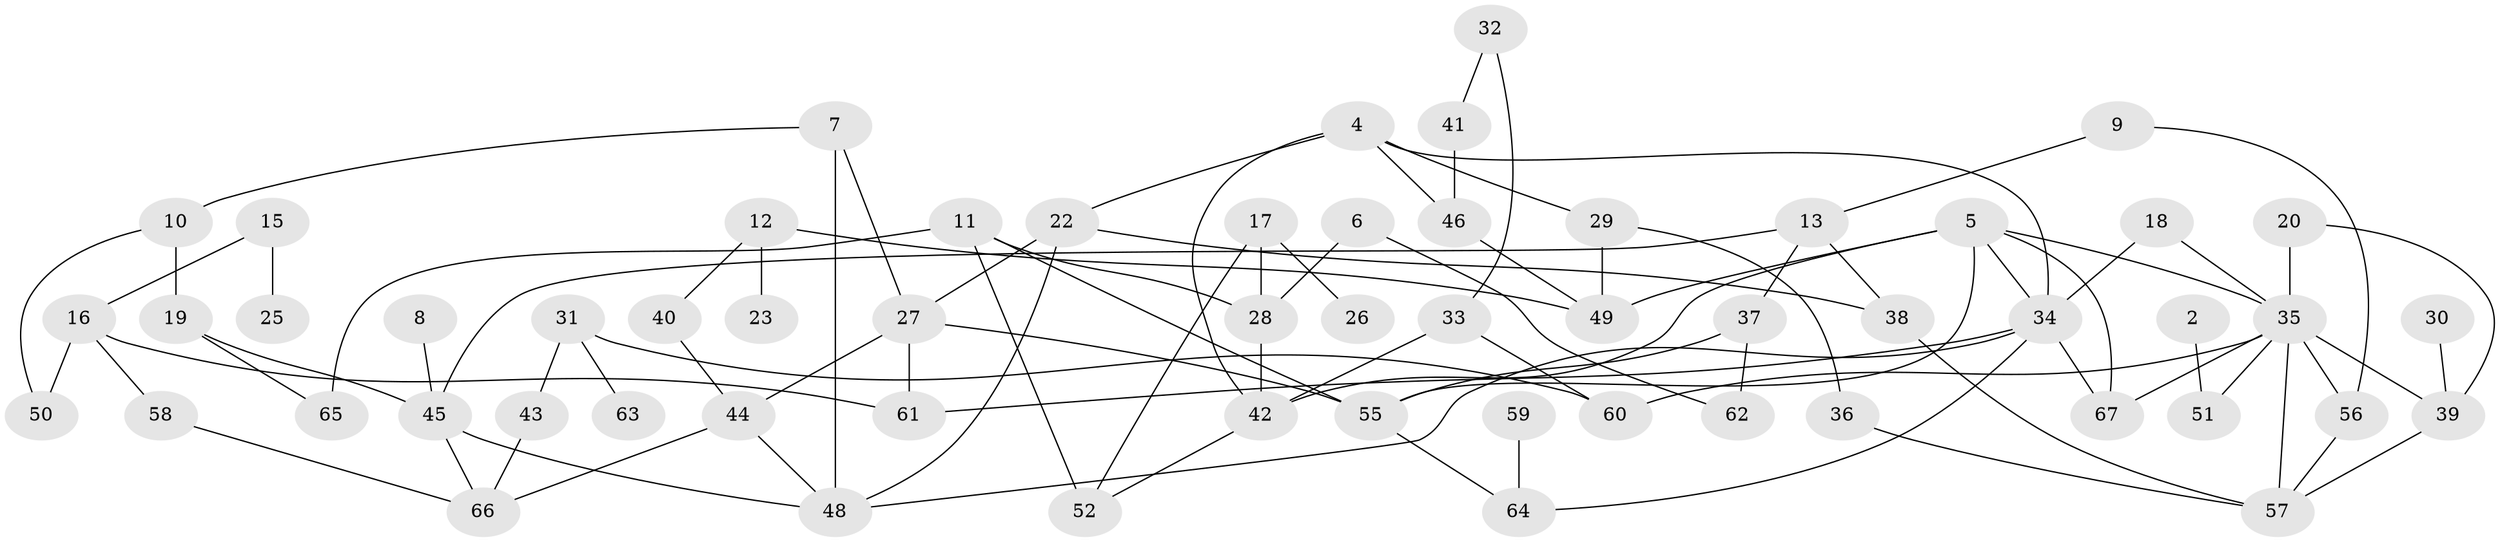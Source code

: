 // original degree distribution, {2: 0.2556390977443609, 4: 0.10526315789473684, 1: 0.23308270676691728, 0: 0.06015037593984962, 3: 0.24812030075187969, 5: 0.08270676691729323, 7: 0.007518796992481203, 6: 0.007518796992481203}
// Generated by graph-tools (version 1.1) at 2025/35/03/04/25 23:35:56]
// undirected, 59 vertices, 91 edges
graph export_dot {
  node [color=gray90,style=filled];
  2;
  4;
  5;
  6;
  7;
  8;
  9;
  10;
  11;
  12;
  13;
  15;
  16;
  17;
  18;
  19;
  20;
  22;
  23;
  25;
  26;
  27;
  28;
  29;
  30;
  31;
  32;
  33;
  34;
  35;
  36;
  37;
  38;
  39;
  40;
  41;
  42;
  43;
  44;
  45;
  46;
  48;
  49;
  50;
  51;
  52;
  55;
  56;
  57;
  58;
  59;
  60;
  61;
  62;
  63;
  64;
  65;
  66;
  67;
  2 -- 51 [weight=1.0];
  4 -- 22 [weight=1.0];
  4 -- 29 [weight=1.0];
  4 -- 34 [weight=1.0];
  4 -- 42 [weight=1.0];
  4 -- 46 [weight=1.0];
  5 -- 34 [weight=1.0];
  5 -- 35 [weight=1.0];
  5 -- 42 [weight=1.0];
  5 -- 49 [weight=1.0];
  5 -- 55 [weight=1.0];
  5 -- 67 [weight=1.0];
  6 -- 28 [weight=1.0];
  6 -- 62 [weight=1.0];
  7 -- 10 [weight=1.0];
  7 -- 27 [weight=1.0];
  7 -- 48 [weight=2.0];
  8 -- 45 [weight=1.0];
  9 -- 13 [weight=1.0];
  9 -- 56 [weight=1.0];
  10 -- 19 [weight=1.0];
  10 -- 50 [weight=1.0];
  11 -- 28 [weight=1.0];
  11 -- 52 [weight=1.0];
  11 -- 55 [weight=1.0];
  11 -- 65 [weight=1.0];
  12 -- 23 [weight=1.0];
  12 -- 40 [weight=1.0];
  12 -- 49 [weight=1.0];
  13 -- 37 [weight=1.0];
  13 -- 38 [weight=1.0];
  13 -- 45 [weight=1.0];
  15 -- 16 [weight=1.0];
  15 -- 25 [weight=1.0];
  16 -- 50 [weight=1.0];
  16 -- 58 [weight=1.0];
  16 -- 61 [weight=1.0];
  17 -- 26 [weight=1.0];
  17 -- 28 [weight=1.0];
  17 -- 52 [weight=1.0];
  18 -- 34 [weight=1.0];
  18 -- 35 [weight=1.0];
  19 -- 45 [weight=1.0];
  19 -- 65 [weight=1.0];
  20 -- 35 [weight=1.0];
  20 -- 39 [weight=1.0];
  22 -- 27 [weight=1.0];
  22 -- 38 [weight=1.0];
  22 -- 48 [weight=1.0];
  27 -- 44 [weight=1.0];
  27 -- 55 [weight=1.0];
  27 -- 61 [weight=1.0];
  28 -- 42 [weight=1.0];
  29 -- 36 [weight=1.0];
  29 -- 49 [weight=1.0];
  30 -- 39 [weight=1.0];
  31 -- 43 [weight=1.0];
  31 -- 60 [weight=1.0];
  31 -- 63 [weight=1.0];
  32 -- 33 [weight=1.0];
  32 -- 41 [weight=1.0];
  33 -- 42 [weight=1.0];
  33 -- 60 [weight=1.0];
  34 -- 48 [weight=1.0];
  34 -- 61 [weight=1.0];
  34 -- 64 [weight=1.0];
  34 -- 67 [weight=1.0];
  35 -- 39 [weight=1.0];
  35 -- 51 [weight=1.0];
  35 -- 56 [weight=1.0];
  35 -- 57 [weight=2.0];
  35 -- 60 [weight=1.0];
  35 -- 67 [weight=1.0];
  36 -- 57 [weight=1.0];
  37 -- 55 [weight=1.0];
  37 -- 62 [weight=1.0];
  38 -- 57 [weight=1.0];
  39 -- 57 [weight=1.0];
  40 -- 44 [weight=1.0];
  41 -- 46 [weight=1.0];
  42 -- 52 [weight=1.0];
  43 -- 66 [weight=1.0];
  44 -- 48 [weight=1.0];
  44 -- 66 [weight=1.0];
  45 -- 48 [weight=1.0];
  45 -- 66 [weight=1.0];
  46 -- 49 [weight=1.0];
  55 -- 64 [weight=1.0];
  56 -- 57 [weight=1.0];
  58 -- 66 [weight=1.0];
  59 -- 64 [weight=1.0];
}
